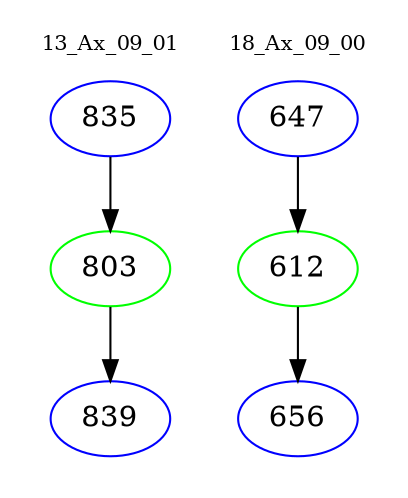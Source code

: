 digraph{
subgraph cluster_0 {
color = white
label = "13_Ax_09_01";
fontsize=10;
T0_835 [label="835", color="blue"]
T0_835 -> T0_803 [color="black"]
T0_803 [label="803", color="green"]
T0_803 -> T0_839 [color="black"]
T0_839 [label="839", color="blue"]
}
subgraph cluster_1 {
color = white
label = "18_Ax_09_00";
fontsize=10;
T1_647 [label="647", color="blue"]
T1_647 -> T1_612 [color="black"]
T1_612 [label="612", color="green"]
T1_612 -> T1_656 [color="black"]
T1_656 [label="656", color="blue"]
}
}
